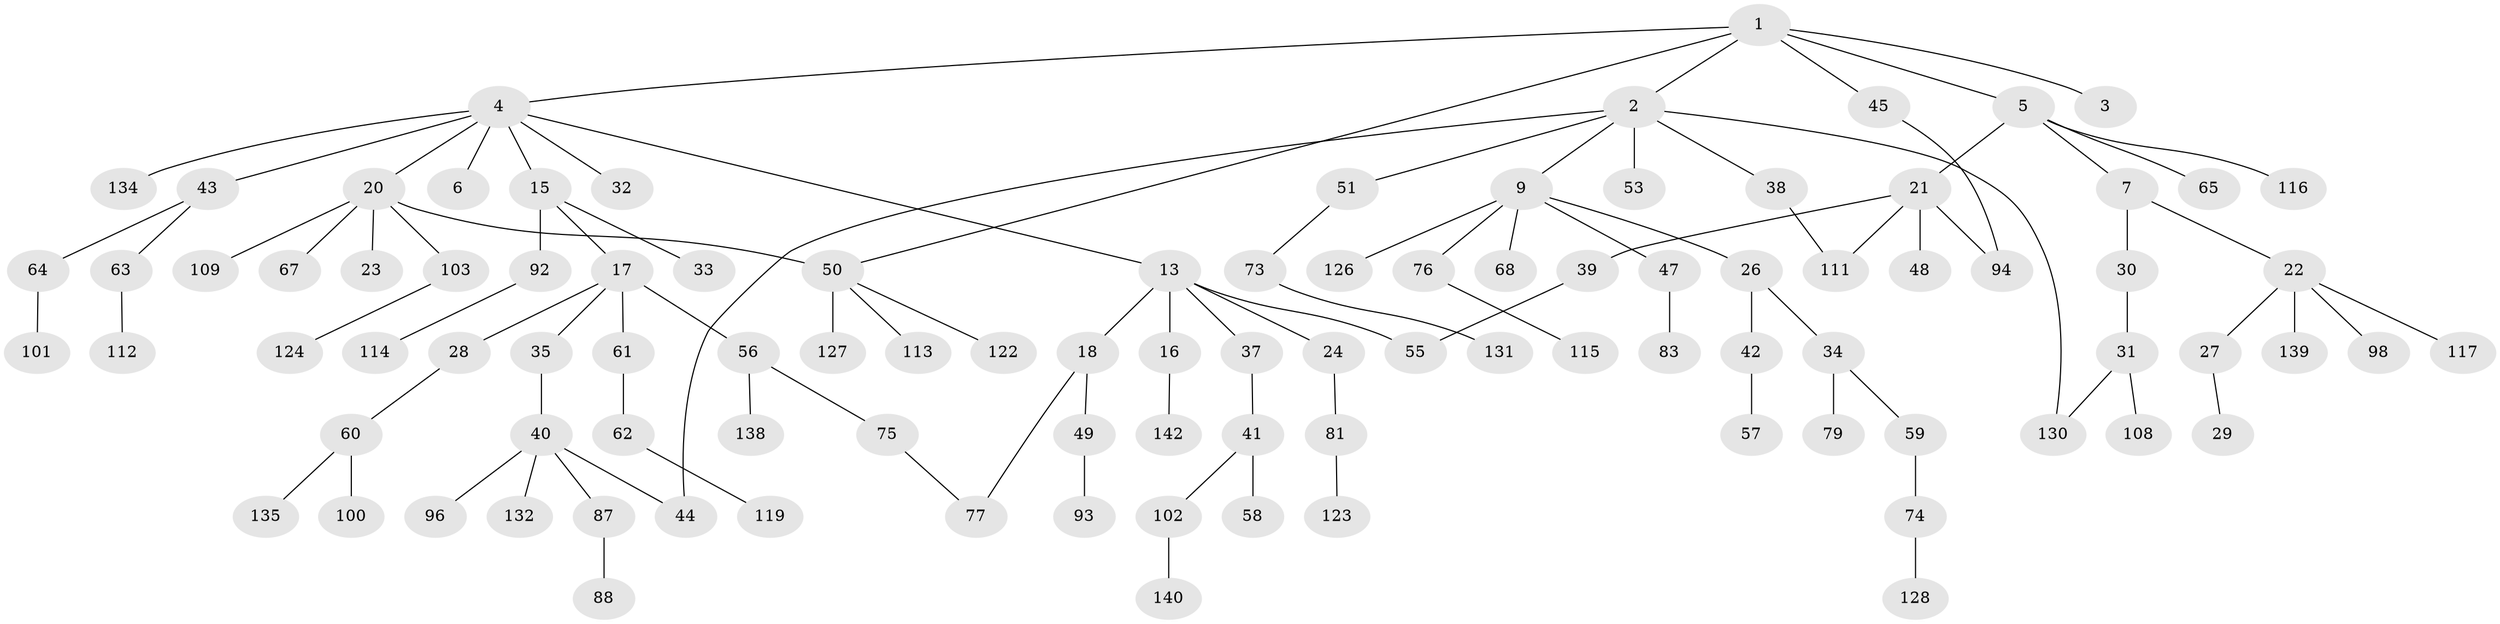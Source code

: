 // Generated by graph-tools (version 1.1) at 2025/23/03/03/25 07:23:33]
// undirected, 100 vertices, 106 edges
graph export_dot {
graph [start="1"]
  node [color=gray90,style=filled];
  1;
  2 [super="+12"];
  3;
  4 [super="+8"];
  5 [super="+10"];
  6 [super="+11"];
  7 [super="+105"];
  9 [super="+19"];
  13 [super="+14"];
  15 [super="+69"];
  16 [super="+25"];
  17 [super="+80"];
  18 [super="+66"];
  20 [super="+52"];
  21 [super="+36"];
  22 [super="+91"];
  23 [super="+141"];
  24;
  26 [super="+70"];
  27;
  28 [super="+85"];
  29;
  30 [super="+120"];
  31;
  32 [super="+95"];
  33;
  34;
  35;
  37;
  38;
  39;
  40 [super="+82"];
  41 [super="+129"];
  42 [super="+46"];
  43;
  44;
  45 [super="+118"];
  47 [super="+54"];
  48 [super="+97"];
  49 [super="+72"];
  50 [super="+86"];
  51;
  53;
  55 [super="+121"];
  56 [super="+78"];
  57;
  58;
  59;
  60 [super="+99"];
  61;
  62 [super="+71"];
  63 [super="+89"];
  64 [super="+125"];
  65;
  67;
  68;
  73 [super="+84"];
  74 [super="+106"];
  75;
  76;
  77;
  79;
  81 [super="+107"];
  83;
  87 [super="+90"];
  88;
  92 [super="+104"];
  93;
  94 [super="+136"];
  96;
  98;
  100;
  101;
  102 [super="+110"];
  103;
  108;
  109;
  111;
  112;
  113;
  114;
  115;
  116;
  117;
  119;
  122;
  123;
  124;
  126;
  127 [super="+137"];
  128 [super="+133"];
  130;
  131;
  132;
  134;
  135;
  138;
  139;
  140;
  142;
  1 -- 2;
  1 -- 3;
  1 -- 4;
  1 -- 5;
  1 -- 45;
  1 -- 50;
  2 -- 9;
  2 -- 130;
  2 -- 51;
  2 -- 53;
  2 -- 38;
  2 -- 44;
  4 -- 6;
  4 -- 13;
  4 -- 20;
  4 -- 43;
  4 -- 134;
  4 -- 32;
  4 -- 15;
  5 -- 7;
  5 -- 116;
  5 -- 65;
  5 -- 21;
  7 -- 22;
  7 -- 30;
  9 -- 68;
  9 -- 26;
  9 -- 76;
  9 -- 126;
  9 -- 47;
  13 -- 18 [weight=2];
  13 -- 24;
  13 -- 37;
  13 -- 55;
  13 -- 16;
  15 -- 17;
  15 -- 33;
  15 -- 92;
  16 -- 142;
  17 -- 28;
  17 -- 35;
  17 -- 56;
  17 -- 61;
  18 -- 49;
  18 -- 77;
  20 -- 23;
  20 -- 109;
  20 -- 50;
  20 -- 67;
  20 -- 103;
  21 -- 48;
  21 -- 111;
  21 -- 94;
  21 -- 39;
  22 -- 27;
  22 -- 139;
  22 -- 98;
  22 -- 117;
  24 -- 81;
  26 -- 34;
  26 -- 42;
  27 -- 29;
  28 -- 60;
  30 -- 31;
  31 -- 108;
  31 -- 130;
  34 -- 59;
  34 -- 79;
  35 -- 40;
  37 -- 41;
  38 -- 111;
  39 -- 55;
  40 -- 44;
  40 -- 87;
  40 -- 96;
  40 -- 132;
  41 -- 58;
  41 -- 102;
  42 -- 57;
  43 -- 63;
  43 -- 64;
  45 -- 94;
  47 -- 83;
  49 -- 93;
  50 -- 113;
  50 -- 122;
  50 -- 127;
  51 -- 73;
  56 -- 75;
  56 -- 138;
  59 -- 74;
  60 -- 100;
  60 -- 135;
  61 -- 62;
  62 -- 119;
  63 -- 112;
  64 -- 101;
  73 -- 131;
  74 -- 128;
  75 -- 77;
  76 -- 115;
  81 -- 123;
  87 -- 88;
  92 -- 114;
  102 -- 140;
  103 -- 124;
}
